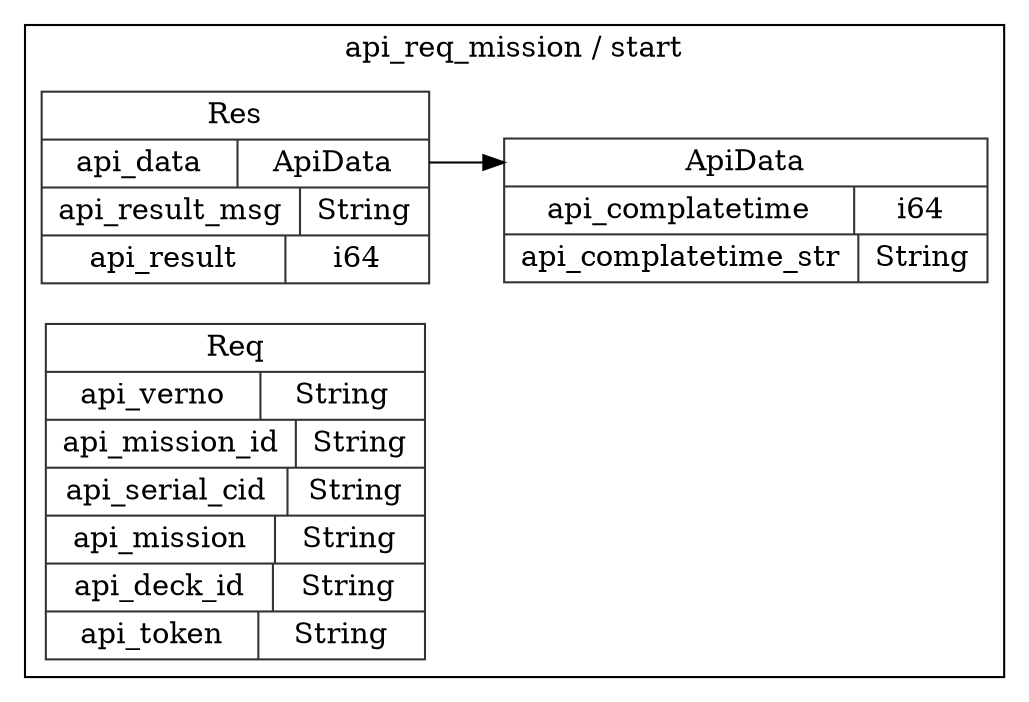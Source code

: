 digraph {
  rankdir=LR;
  subgraph cluster_0 {
    label="api_req_mission / start";
    node [style="filled", color=white, style="solid", color=gray20];
    api_req_mission__start__Res [label="<Res> Res  | { api_data | <api_data> ApiData } | { api_result_msg | <api_result_msg> String } | { api_result | <api_result> i64 }", shape=record];
    api_req_mission__start__ApiData;
    api_req_mission__start__Res:api_data:e -> api_req_mission__start__ApiData:ApiData:w;
    api_req_mission__start__ApiData [label="<ApiData> ApiData  | { api_complatetime | <api_complatetime> i64 } | { api_complatetime_str | <api_complatetime_str> String }", shape=record];
    api_req_mission__start__Req [label="<Req> Req  | { api_verno | <api_verno> String } | { api_mission_id | <api_mission_id> String } | { api_serial_cid | <api_serial_cid> String } | { api_mission | <api_mission> String } | { api_deck_id | <api_deck_id> String } | { api_token | <api_token> String }", shape=record];
  }
}
